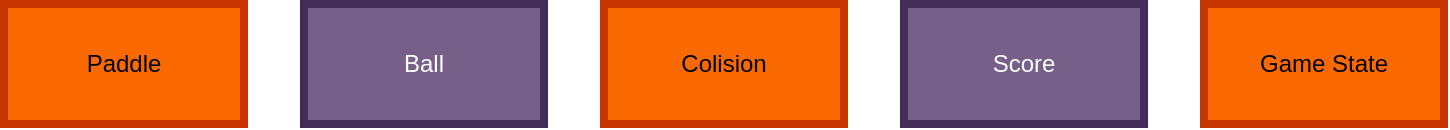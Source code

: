 <mxfile>
    <diagram id="q6gnI9gW14h0YwswJAdQ" name="Page-1">
        <mxGraphModel dx="932" dy="571" grid="1" gridSize="10" guides="1" tooltips="1" connect="1" arrows="1" fold="1" page="1" pageScale="1" pageWidth="850" pageHeight="1100" math="0" shadow="0">
            <root>
                <mxCell id="0"/>
                <mxCell id="1" parent="0"/>
                <mxCell id="2" value="Paddle" style="whiteSpace=wrap;html=1;fillColor=#fa6800;fontColor=#000000;strokeColor=#C73500;strokeWidth=4;" vertex="1" parent="1">
                    <mxGeometry x="40" y="290" width="120" height="60" as="geometry"/>
                </mxCell>
                <mxCell id="3" value="Ball" style="whiteSpace=wrap;html=1;fillColor=#76608a;strokeColor=#432D57;fontColor=#ffffff;strokeWidth=4;" vertex="1" parent="1">
                    <mxGeometry x="190" y="290" width="120" height="60" as="geometry"/>
                </mxCell>
                <mxCell id="4" value="Colision" style="whiteSpace=wrap;html=1;fillColor=#fa6800;fontColor=#000000;strokeColor=#C73500;strokeWidth=4;" vertex="1" parent="1">
                    <mxGeometry x="340" y="290" width="120" height="60" as="geometry"/>
                </mxCell>
                <mxCell id="5" value="Score" style="whiteSpace=wrap;html=1;strokeWidth=4;fillColor=#76608a;fontColor=#ffffff;strokeColor=#432D57;" vertex="1" parent="1">
                    <mxGeometry x="490" y="290" width="120" height="60" as="geometry"/>
                </mxCell>
                <mxCell id="6" value="Game State" style="whiteSpace=wrap;html=1;strokeWidth=4;fillColor=#fa6800;fontColor=#000000;strokeColor=#C73500;" vertex="1" parent="1">
                    <mxGeometry x="640" y="290" width="120" height="60" as="geometry"/>
                </mxCell>
            </root>
        </mxGraphModel>
    </diagram>
</mxfile>